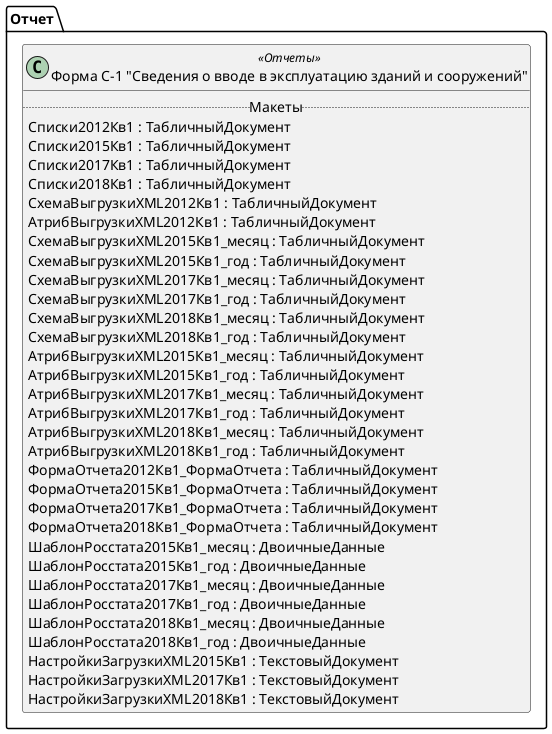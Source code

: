 ﻿@startuml РегламентированныйОтчетСтатистикаФормаС1
'!include templates.wsd
'..\include templates.wsd
class Отчет.РегламентированныйОтчетСтатистикаФормаС1 as "Форма С-1 "Сведения о вводе в эксплуатацию зданий и сооружений"" <<Отчеты>>
{
..Макеты..
Списки2012Кв1 : ТабличныйДокумент
Списки2015Кв1 : ТабличныйДокумент
Списки2017Кв1 : ТабличныйДокумент
Списки2018Кв1 : ТабличныйДокумент
СхемаВыгрузкиXML2012Кв1 : ТабличныйДокумент
АтрибВыгрузкиXML2012Кв1 : ТабличныйДокумент
СхемаВыгрузкиXML2015Кв1_месяц : ТабличныйДокумент
СхемаВыгрузкиXML2015Кв1_год : ТабличныйДокумент
СхемаВыгрузкиXML2017Кв1_месяц : ТабличныйДокумент
СхемаВыгрузкиXML2017Кв1_год : ТабличныйДокумент
СхемаВыгрузкиXML2018Кв1_месяц : ТабличныйДокумент
СхемаВыгрузкиXML2018Кв1_год : ТабличныйДокумент
АтрибВыгрузкиXML2015Кв1_месяц : ТабличныйДокумент
АтрибВыгрузкиXML2015Кв1_год : ТабличныйДокумент
АтрибВыгрузкиXML2017Кв1_месяц : ТабличныйДокумент
АтрибВыгрузкиXML2017Кв1_год : ТабличныйДокумент
АтрибВыгрузкиXML2018Кв1_месяц : ТабличныйДокумент
АтрибВыгрузкиXML2018Кв1_год : ТабличныйДокумент
ФормаОтчета2012Кв1_ФормаОтчета : ТабличныйДокумент
ФормаОтчета2015Кв1_ФормаОтчета : ТабличныйДокумент
ФормаОтчета2017Кв1_ФормаОтчета : ТабличныйДокумент
ФормаОтчета2018Кв1_ФормаОтчета : ТабличныйДокумент
ШаблонРосстата2015Кв1_месяц : ДвоичныеДанные
ШаблонРосстата2015Кв1_год : ДвоичныеДанные
ШаблонРосстата2017Кв1_месяц : ДвоичныеДанные
ШаблонРосстата2017Кв1_год : ДвоичныеДанные
ШаблонРосстата2018Кв1_месяц : ДвоичныеДанные
ШаблонРосстата2018Кв1_год : ДвоичныеДанные
НастройкиЗагрузкиXML2015Кв1 : ТекстовыйДокумент
НастройкиЗагрузкиXML2017Кв1 : ТекстовыйДокумент
НастройкиЗагрузкиXML2018Кв1 : ТекстовыйДокумент
}
@enduml
